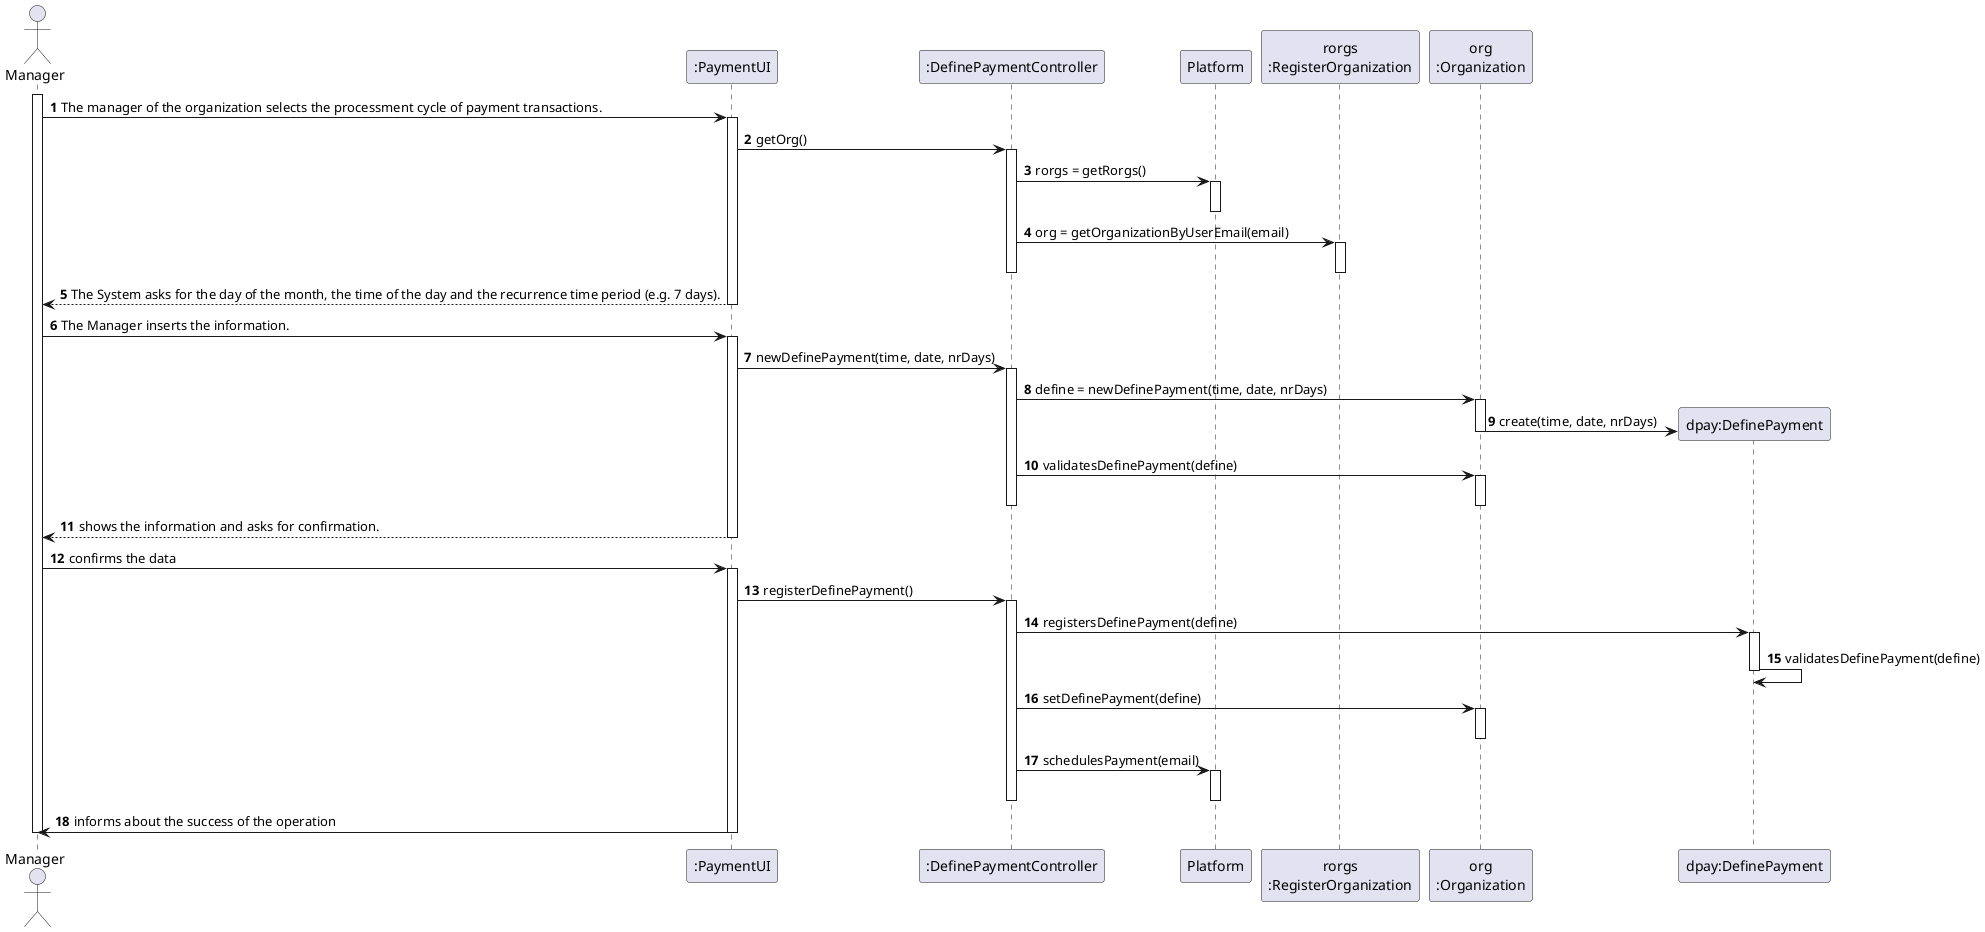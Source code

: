 @startuml
autonumber
'hide footbox
actor "Manager" as ADM

participant ":PaymentUI" as UI
participant ":DefinePaymentController" as CTRL
participant "Platform" as P
participant "rorgs\n:RegisterOrganization" as RO
participant "org\n:Organization" as O
participant "dpay:DefinePayment" as DPAY



activate ADM
ADM -> UI : The manager of the organization selects the processment cycle of payment transactions.
activate UI

UI -> CTRL : getOrg()
activate CTRL


CTRL -> P : rorgs = getRorgs()
activate P
deactivate P


CTRL -> RO : org = getOrganizationByUserEmail(email)
activate RO
deactivate RO



deactivate CTRL

UI --> ADM : The System asks for the day of the month, the time of the day and the recurrence time period (e.g. 7 days).
deactivate UI

ADM -> UI : The Manager inserts the information.
activate UI

UI -> CTRL : newDefinePayment(time, date, nrDays)
activate CTRL


CTRL -> O : define = newDefinePayment(time, date, nrDays)
activate O
O -> DPAY** : create(time, date, nrDays)
deactivate O

CTRL -> O : validatesDefinePayment(define)
activate O
deactivate O

deactivate CTRL

UI --> ADM : shows the information and asks for confirmation.
deactivate UI

ADM -> UI : confirms the data
activate UI

UI -> CTRL : registerDefinePayment()
activate CTRL

CTRL -> DPAY : registersDefinePayment(define)
activate DPAY
DPAY -> DPAY : validatesDefinePayment(define)
deactivate DPAY
CTRL -> O : setDefinePayment(define)
activate O
deactivate O

CTRL -> P : schedulesPayment(email)
activate P
deactivate P

deactivate CTRL

UI -> ADM : informs about the success of the operation
deactivate UI
deactivate ADM




@enduml

